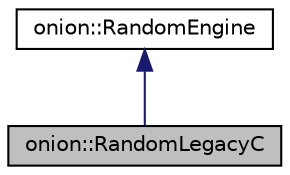 digraph "onion::RandomLegacyC"
{
 // LATEX_PDF_SIZE
  edge [fontname="Helvetica",fontsize="10",labelfontname="Helvetica",labelfontsize="10"];
  node [fontname="Helvetica",fontsize="10",shape=record];
  Node1 [label="onion::RandomLegacyC",height=0.2,width=0.4,color="black", fillcolor="grey75", style="filled", fontcolor="black",tooltip="Implements the RandomEngine interface using legacy C functions from C stdlib."];
  Node2 -> Node1 [dir="back",color="midnightblue",fontsize="10",style="solid",fontname="Helvetica"];
  Node2 [label="onion::RandomEngine",height=0.2,width=0.4,color="black", fillcolor="white", style="filled",URL="$classonion_1_1_random_engine.html",tooltip="Inteface class for random number generation."];
}
